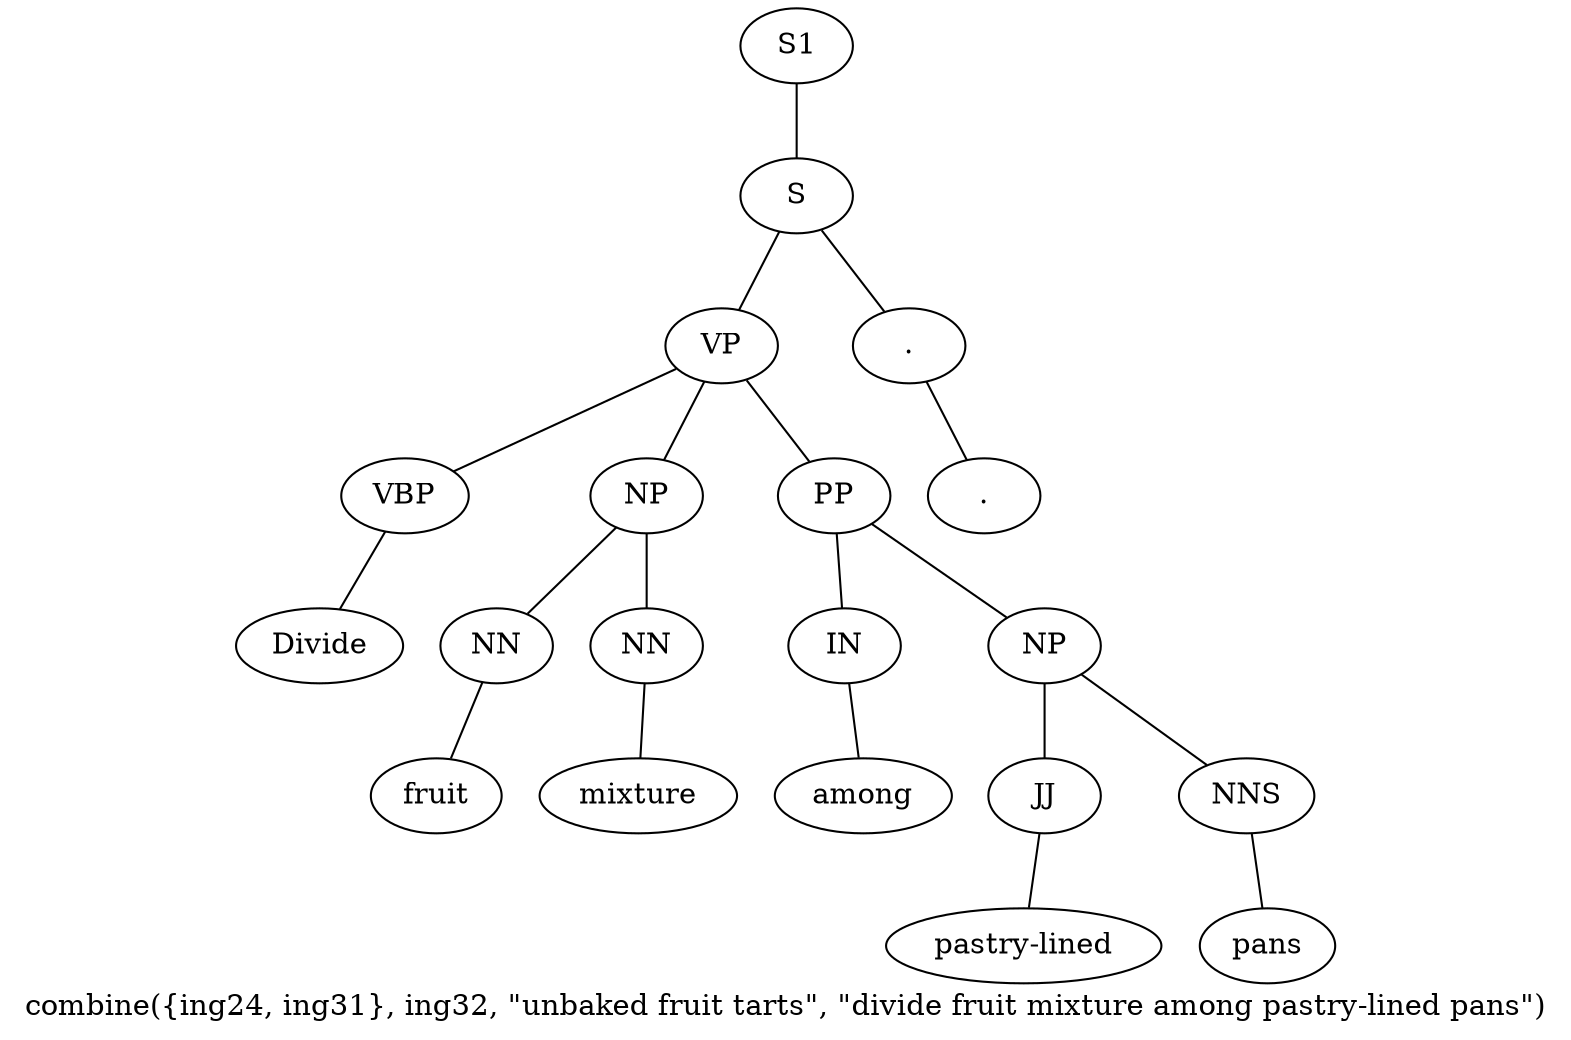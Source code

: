 graph SyntaxGraph {
	label = "combine({ing24, ing31}, ing32, \"unbaked fruit tarts\", \"divide fruit mixture among pastry-lined pans\")";
	Node0 [label="S1"];
	Node1 [label="S"];
	Node2 [label="VP"];
	Node3 [label="VBP"];
	Node4 [label="Divide"];
	Node5 [label="NP"];
	Node6 [label="NN"];
	Node7 [label="fruit"];
	Node8 [label="NN"];
	Node9 [label="mixture"];
	Node10 [label="PP"];
	Node11 [label="IN"];
	Node12 [label="among"];
	Node13 [label="NP"];
	Node14 [label="JJ"];
	Node15 [label="pastry-lined"];
	Node16 [label="NNS"];
	Node17 [label="pans"];
	Node18 [label="."];
	Node19 [label="."];

	Node0 -- Node1;
	Node1 -- Node2;
	Node1 -- Node18;
	Node2 -- Node3;
	Node2 -- Node5;
	Node2 -- Node10;
	Node3 -- Node4;
	Node5 -- Node6;
	Node5 -- Node8;
	Node6 -- Node7;
	Node8 -- Node9;
	Node10 -- Node11;
	Node10 -- Node13;
	Node11 -- Node12;
	Node13 -- Node14;
	Node13 -- Node16;
	Node14 -- Node15;
	Node16 -- Node17;
	Node18 -- Node19;
}